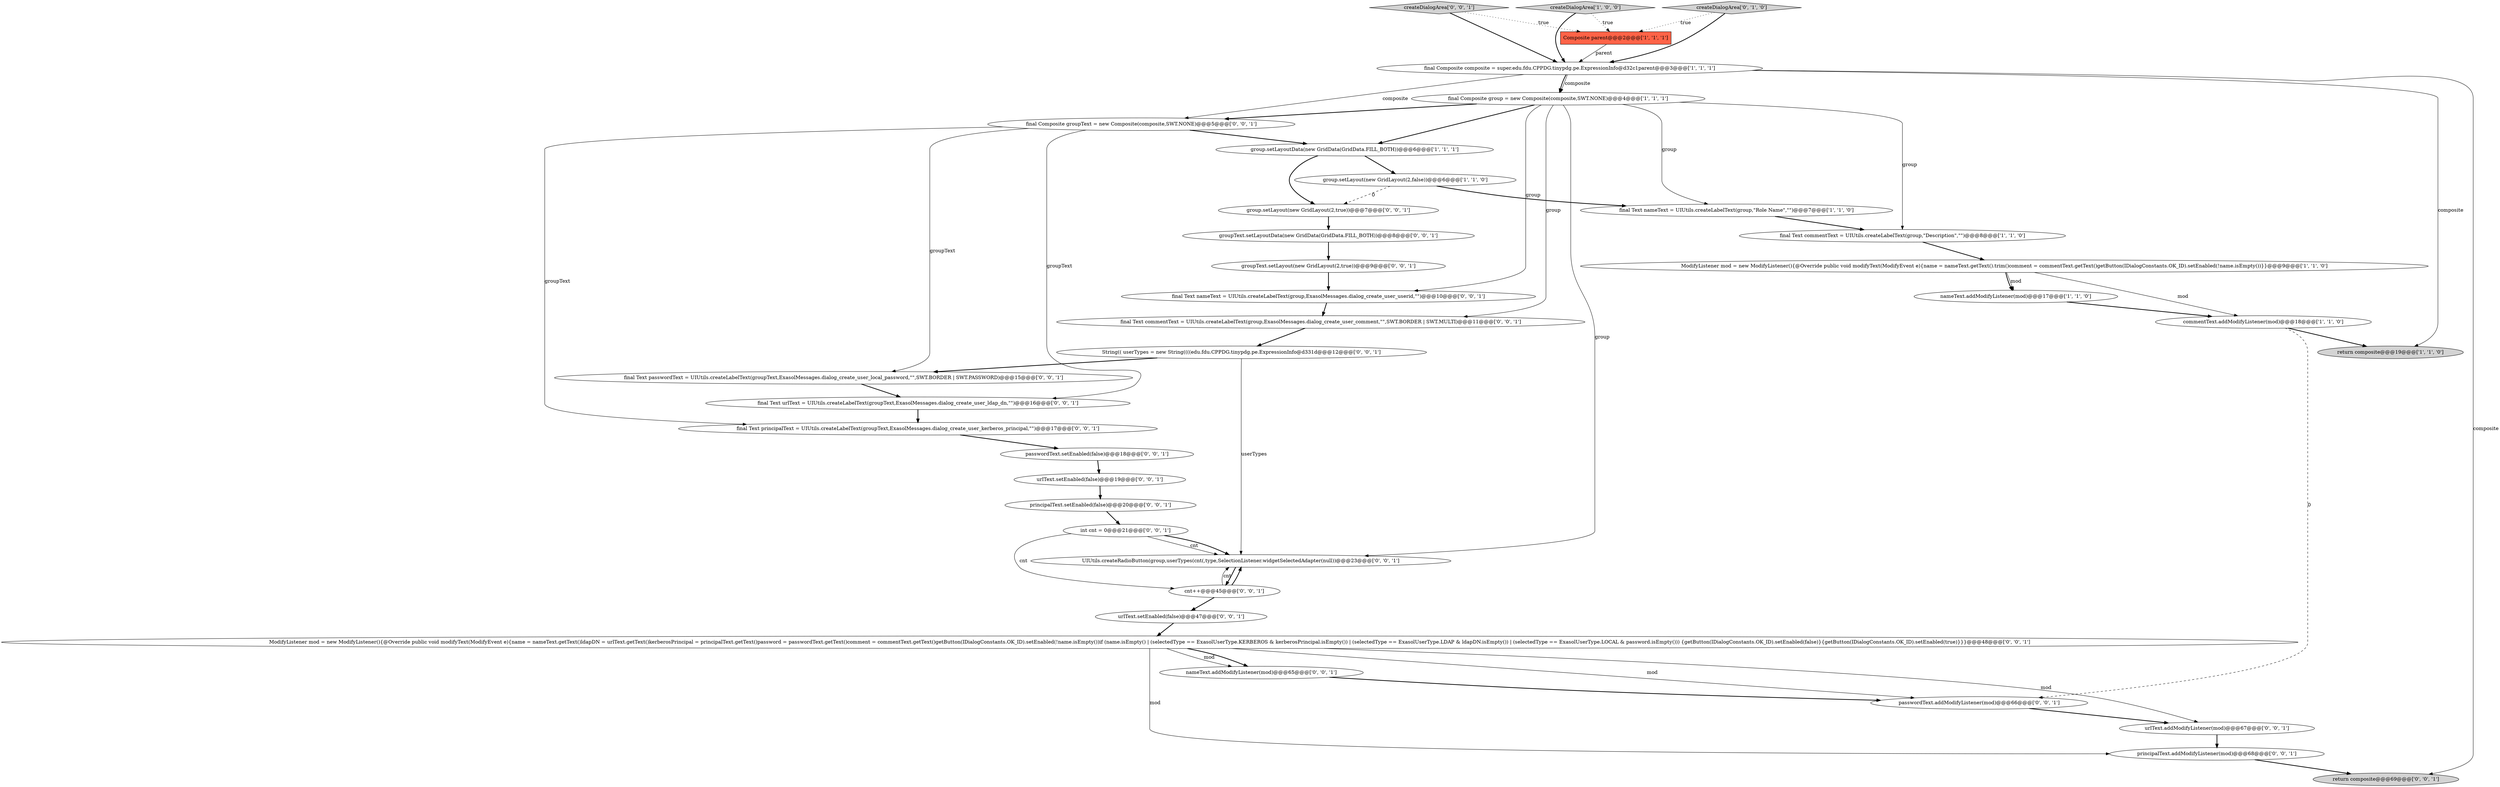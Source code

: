 digraph {
29 [style = filled, label = "principalText.addModifyListener(mod)@@@68@@@['0', '0', '1']", fillcolor = white, shape = ellipse image = "AAA0AAABBB3BBB"];
11 [style = filled, label = "final Text commentText = UIUtils.createLabelText(group,\"Description\",\"\")@@@8@@@['1', '1', '0']", fillcolor = white, shape = ellipse image = "AAA0AAABBB1BBB"];
35 [style = filled, label = "final Text passwordText = UIUtils.createLabelText(groupText,ExasolMessages.dialog_create_user_local_password,\"\",SWT.BORDER | SWT.PASSWORD)@@@15@@@['0', '0', '1']", fillcolor = white, shape = ellipse image = "AAA0AAABBB3BBB"];
6 [style = filled, label = "nameText.addModifyListener(mod)@@@17@@@['1', '1', '0']", fillcolor = white, shape = ellipse image = "AAA0AAABBB1BBB"];
23 [style = filled, label = "final Text nameText = UIUtils.createLabelText(group,ExasolMessages.dialog_create_user_userid,\"\")@@@10@@@['0', '0', '1']", fillcolor = white, shape = ellipse image = "AAA0AAABBB3BBB"];
32 [style = filled, label = "groupText.setLayout(new GridLayout(2,true))@@@9@@@['0', '0', '1']", fillcolor = white, shape = ellipse image = "AAA0AAABBB3BBB"];
8 [style = filled, label = "ModifyListener mod = new ModifyListener(){@Override public void modifyText(ModifyEvent e){name = nameText.getText().trim()comment = commentText.getText()getButton(IDialogConstants.OK_ID).setEnabled(!name.isEmpty())}}@@@9@@@['1', '1', '0']", fillcolor = white, shape = ellipse image = "AAA0AAABBB1BBB"];
2 [style = filled, label = "group.setLayoutData(new GridData(GridData.FILL_BOTH))@@@6@@@['1', '1', '1']", fillcolor = white, shape = ellipse image = "AAA0AAABBB1BBB"];
24 [style = filled, label = "passwordText.addModifyListener(mod)@@@66@@@['0', '0', '1']", fillcolor = white, shape = ellipse image = "AAA0AAABBB3BBB"];
17 [style = filled, label = "final Text urlText = UIUtils.createLabelText(groupText,ExasolMessages.dialog_create_user_ldap_dn,\"\")@@@16@@@['0', '0', '1']", fillcolor = white, shape = ellipse image = "AAA0AAABBB3BBB"];
34 [style = filled, label = "String(( userTypes = new String((((edu.fdu.CPPDG.tinypdg.pe.ExpressionInfo@d331d@@@12@@@['0', '0', '1']", fillcolor = white, shape = ellipse image = "AAA0AAABBB3BBB"];
31 [style = filled, label = "createDialogArea['0', '0', '1']", fillcolor = lightgray, shape = diamond image = "AAA0AAABBB3BBB"];
9 [style = filled, label = "commentText.addModifyListener(mod)@@@18@@@['1', '1', '0']", fillcolor = white, shape = ellipse image = "AAA0AAABBB1BBB"];
18 [style = filled, label = "int cnt = 0@@@21@@@['0', '0', '1']", fillcolor = white, shape = ellipse image = "AAA0AAABBB3BBB"];
33 [style = filled, label = "groupText.setLayoutData(new GridData(GridData.FILL_BOTH))@@@8@@@['0', '0', '1']", fillcolor = white, shape = ellipse image = "AAA0AAABBB3BBB"];
13 [style = filled, label = "final Text principalText = UIUtils.createLabelText(groupText,ExasolMessages.dialog_create_user_kerberos_principal,\"\")@@@17@@@['0', '0', '1']", fillcolor = white, shape = ellipse image = "AAA0AAABBB3BBB"];
21 [style = filled, label = "passwordText.setEnabled(false)@@@18@@@['0', '0', '1']", fillcolor = white, shape = ellipse image = "AAA0AAABBB3BBB"];
36 [style = filled, label = "principalText.setEnabled(false)@@@20@@@['0', '0', '1']", fillcolor = white, shape = ellipse image = "AAA0AAABBB3BBB"];
26 [style = filled, label = "group.setLayout(new GridLayout(2,true))@@@7@@@['0', '0', '1']", fillcolor = white, shape = ellipse image = "AAA0AAABBB3BBB"];
30 [style = filled, label = "return composite@@@69@@@['0', '0', '1']", fillcolor = lightgray, shape = ellipse image = "AAA0AAABBB3BBB"];
7 [style = filled, label = "createDialogArea['1', '0', '0']", fillcolor = lightgray, shape = diamond image = "AAA0AAABBB1BBB"];
3 [style = filled, label = "final Text nameText = UIUtils.createLabelText(group,\"Role Name\",\"\")@@@7@@@['1', '1', '0']", fillcolor = white, shape = ellipse image = "AAA0AAABBB1BBB"];
0 [style = filled, label = "Composite parent@@@2@@@['1', '1', '1']", fillcolor = tomato, shape = box image = "AAA0AAABBB1BBB"];
1 [style = filled, label = "return composite@@@19@@@['1', '1', '0']", fillcolor = lightgray, shape = ellipse image = "AAA0AAABBB1BBB"];
28 [style = filled, label = "nameText.addModifyListener(mod)@@@65@@@['0', '0', '1']", fillcolor = white, shape = ellipse image = "AAA0AAABBB3BBB"];
20 [style = filled, label = "urlText.setEnabled(false)@@@19@@@['0', '0', '1']", fillcolor = white, shape = ellipse image = "AAA0AAABBB3BBB"];
10 [style = filled, label = "final Composite group = new Composite(composite,SWT.NONE)@@@4@@@['1', '1', '1']", fillcolor = white, shape = ellipse image = "AAA0AAABBB1BBB"];
19 [style = filled, label = "urlText.setEnabled(false)@@@47@@@['0', '0', '1']", fillcolor = white, shape = ellipse image = "AAA0AAABBB3BBB"];
12 [style = filled, label = "createDialogArea['0', '1', '0']", fillcolor = lightgray, shape = diamond image = "AAA0AAABBB2BBB"];
25 [style = filled, label = "final Text commentText = UIUtils.createLabelText(group,ExasolMessages.dialog_create_user_comment,\"\",SWT.BORDER | SWT.MULTI)@@@11@@@['0', '0', '1']", fillcolor = white, shape = ellipse image = "AAA0AAABBB3BBB"];
5 [style = filled, label = "group.setLayout(new GridLayout(2,false))@@@6@@@['1', '1', '0']", fillcolor = white, shape = ellipse image = "AAA0AAABBB1BBB"];
22 [style = filled, label = "urlText.addModifyListener(mod)@@@67@@@['0', '0', '1']", fillcolor = white, shape = ellipse image = "AAA0AAABBB3BBB"];
16 [style = filled, label = "final Composite groupText = new Composite(composite,SWT.NONE)@@@5@@@['0', '0', '1']", fillcolor = white, shape = ellipse image = "AAA0AAABBB3BBB"];
27 [style = filled, label = "UIUtils.createRadioButton(group,userTypes(cnt(,type,SelectionListener.widgetSelectedAdapter(null))@@@23@@@['0', '0', '1']", fillcolor = white, shape = ellipse image = "AAA0AAABBB3BBB"];
4 [style = filled, label = "final Composite composite = super.edu.fdu.CPPDG.tinypdg.pe.ExpressionInfo@d32c1parent@@@3@@@['1', '1', '1']", fillcolor = white, shape = ellipse image = "AAA0AAABBB1BBB"];
15 [style = filled, label = "cnt++@@@45@@@['0', '0', '1']", fillcolor = white, shape = ellipse image = "AAA0AAABBB3BBB"];
14 [style = filled, label = "ModifyListener mod = new ModifyListener(){@Override public void modifyText(ModifyEvent e){name = nameText.getText()ldapDN = urlText.getText()kerberosPrincipal = principalText.getText()password = passwordText.getText()comment = commentText.getText()getButton(IDialogConstants.OK_ID).setEnabled(!name.isEmpty())if (name.isEmpty() | (selectedType == ExasolUserType.KERBEROS & kerberosPrincipal.isEmpty()) | (selectedType == ExasolUserType.LDAP & ldapDN.isEmpty()) | (selectedType == ExasolUserType.LOCAL & password.isEmpty())) {getButton(IDialogConstants.OK_ID).setEnabled(false)}{getButton(IDialogConstants.OK_ID).setEnabled(true)}}}@@@48@@@['0', '0', '1']", fillcolor = white, shape = ellipse image = "AAA0AAABBB3BBB"];
16->35 [style = solid, label="groupText"];
10->16 [style = bold, label=""];
4->10 [style = solid, label="composite"];
14->22 [style = solid, label="mod"];
32->23 [style = bold, label=""];
22->29 [style = bold, label=""];
29->30 [style = bold, label=""];
31->0 [style = dotted, label="true"];
4->1 [style = solid, label="composite"];
16->17 [style = solid, label="groupText"];
3->11 [style = bold, label=""];
10->2 [style = bold, label=""];
2->26 [style = bold, label=""];
23->25 [style = bold, label=""];
35->17 [style = bold, label=""];
18->15 [style = solid, label="cnt"];
14->28 [style = solid, label="mod"];
2->5 [style = bold, label=""];
12->4 [style = bold, label=""];
12->0 [style = dotted, label="true"];
18->27 [style = solid, label="cnt"];
25->34 [style = bold, label=""];
34->27 [style = solid, label="userTypes"];
15->19 [style = bold, label=""];
26->33 [style = bold, label=""];
27->15 [style = bold, label=""];
8->6 [style = bold, label=""];
33->32 [style = bold, label=""];
14->24 [style = solid, label="mod"];
4->30 [style = solid, label="composite"];
24->22 [style = bold, label=""];
6->9 [style = bold, label=""];
16->2 [style = bold, label=""];
14->28 [style = bold, label=""];
10->11 [style = solid, label="group"];
36->18 [style = bold, label=""];
15->27 [style = bold, label=""];
31->4 [style = bold, label=""];
28->24 [style = bold, label=""];
21->20 [style = bold, label=""];
11->8 [style = bold, label=""];
7->4 [style = bold, label=""];
10->23 [style = solid, label="group"];
17->13 [style = bold, label=""];
10->3 [style = solid, label="group"];
14->29 [style = solid, label="mod"];
8->9 [style = solid, label="mod"];
4->10 [style = bold, label=""];
4->16 [style = solid, label="composite"];
7->0 [style = dotted, label="true"];
5->3 [style = bold, label=""];
34->35 [style = bold, label=""];
20->36 [style = bold, label=""];
15->27 [style = solid, label="cnt"];
19->14 [style = bold, label=""];
0->4 [style = solid, label="parent"];
10->27 [style = solid, label="group"];
18->27 [style = bold, label=""];
8->6 [style = solid, label="mod"];
9->1 [style = bold, label=""];
9->24 [style = dashed, label="0"];
16->13 [style = solid, label="groupText"];
5->26 [style = dashed, label="0"];
10->25 [style = solid, label="group"];
13->21 [style = bold, label=""];
}
